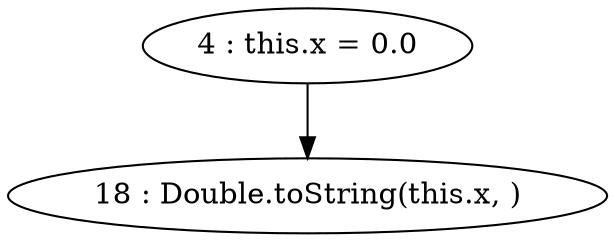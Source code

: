 digraph G {
"4 : this.x = 0.0"
"4 : this.x = 0.0" -> "18 : Double.toString(this.x, )"
"18 : Double.toString(this.x, )"
}